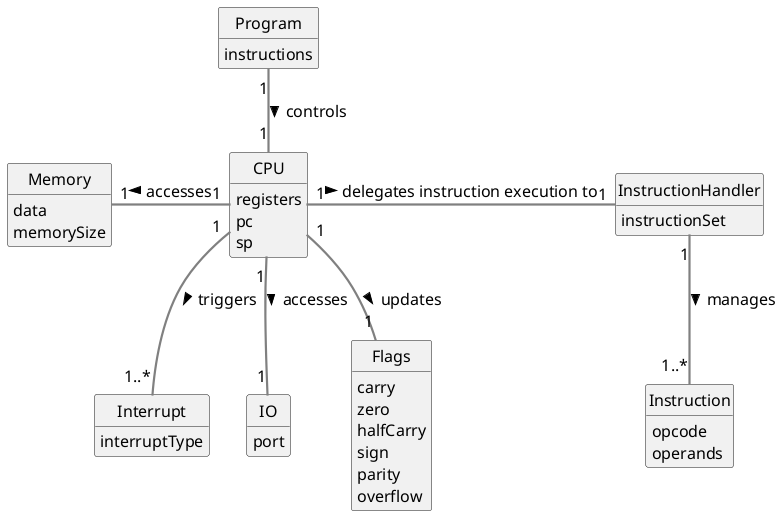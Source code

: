 @startuml DomainModel

skinparam style strictuml
skinparam DefaultFontName Arial
skinparam DefaultFontSize 16
skinparam DefaultFontStyle bold
skinparam ArrowThickness 2.2
skinparam ArrowColor #gray
hide empty members

class CPU as "CPU"
{
    registers
    pc
    sp
}

class Memory as "Memory"
{
    data
    memorySize
}

class InstructionHandler as "InstructionHandler"
{
    instructionSet
}

class Instruction as "Instruction"
{
    opcode
    operands
}

class Program as "Program"
{
    instructions
}

class Interrupt as "Interrupt"
{
    interruptType
}

class IO as "IO"
{
    port
}

class Flags as "Flags"
{
    carry
    zero
    halfCarry
    sign
    parity
    overflow
}

Program "1" -down- "1" CPU : "controls >"
CPU "1" -left- "1" Memory : "accesses >"
CPU "1" -right- "1" InstructionHandler : "delegates instruction execution to >"
InstructionHandler "1" -down- "1..*" Instruction : "manages >"
CPU "1" -down- "1..*" Interrupt : "triggers >"
CPU "1" -- "1" IO : "accesses >"
CPU "1" -down- "1" Flags : "updates >"

@enduml
